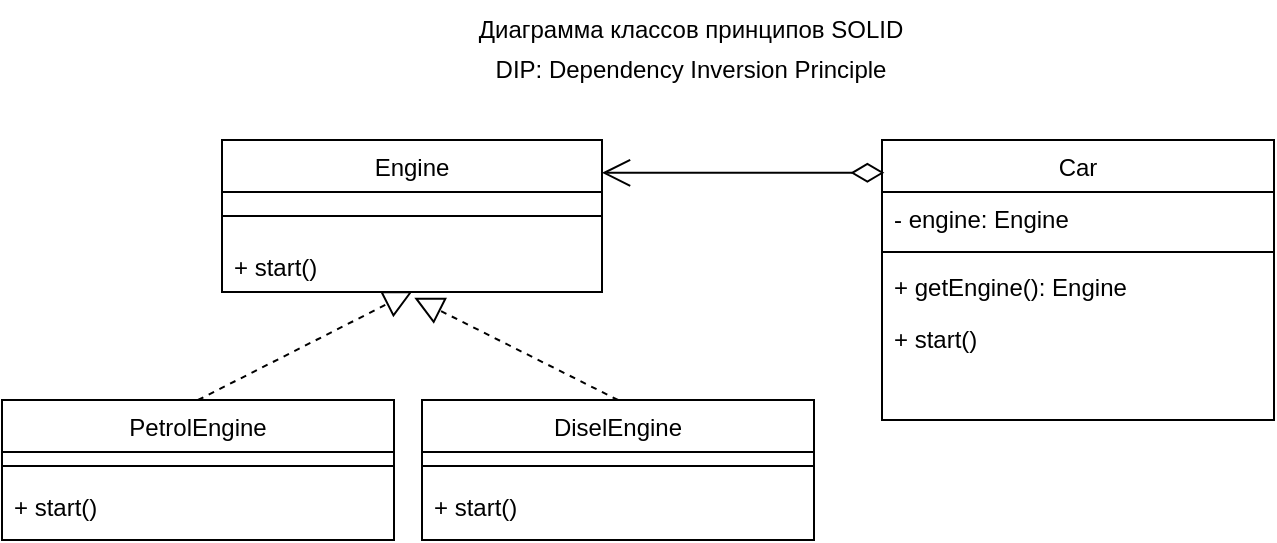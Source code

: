 <mxfile version="22.0.8" type="device">
  <diagram id="C5RBs43oDa-KdzZeNtuy" name="Page-1">
    <mxGraphModel dx="733" dy="362" grid="1" gridSize="10" guides="1" tooltips="1" connect="1" arrows="1" fold="1" page="1" pageScale="1" pageWidth="827" pageHeight="1169" math="0" shadow="0">
      <root>
        <mxCell id="WIyWlLk6GJQsqaUBKTNV-0" />
        <mxCell id="WIyWlLk6GJQsqaUBKTNV-1" parent="WIyWlLk6GJQsqaUBKTNV-0" />
        <mxCell id="zkfFHV4jXpPFQw0GAbJ--17" value="PetrolEngine" style="swimlane;fontStyle=0;align=center;verticalAlign=top;childLayout=stackLayout;horizontal=1;startSize=26;horizontalStack=0;resizeParent=1;resizeLast=0;collapsible=1;marginBottom=0;rounded=0;shadow=0;strokeWidth=1;" parent="WIyWlLk6GJQsqaUBKTNV-1" vertex="1">
          <mxGeometry x="70" y="210" width="196" height="70" as="geometry">
            <mxRectangle x="157" y="210" width="160" height="26" as="alternateBounds" />
          </mxGeometry>
        </mxCell>
        <mxCell id="zkfFHV4jXpPFQw0GAbJ--23" value="" style="line;html=1;strokeWidth=1;align=left;verticalAlign=middle;spacingTop=-1;spacingLeft=3;spacingRight=3;rotatable=0;labelPosition=right;points=[];portConstraint=eastwest;" parent="zkfFHV4jXpPFQw0GAbJ--17" vertex="1">
          <mxGeometry y="26" width="196" height="14" as="geometry" />
        </mxCell>
        <mxCell id="OcQPj7pp47gwYOmyP_Or-52" value="+ start()" style="text;align=left;verticalAlign=top;spacingLeft=4;spacingRight=4;overflow=hidden;rotatable=0;points=[[0,0.5],[1,0.5]];portConstraint=eastwest;" vertex="1" parent="zkfFHV4jXpPFQw0GAbJ--17">
          <mxGeometry y="40" width="196" height="26" as="geometry" />
        </mxCell>
        <mxCell id="OcQPj7pp47gwYOmyP_Or-1" value="Диаграмма классов принципов SOLID" style="text;html=1;align=center;verticalAlign=middle;resizable=0;points=[];autosize=1;strokeColor=none;fillColor=none;" vertex="1" parent="WIyWlLk6GJQsqaUBKTNV-1">
          <mxGeometry x="294" y="10" width="240" height="30" as="geometry" />
        </mxCell>
        <mxCell id="OcQPj7pp47gwYOmyP_Or-2" value="DIP: Dependency Inversion Principle" style="text;html=1;align=center;verticalAlign=middle;resizable=0;points=[];autosize=1;strokeColor=none;fillColor=none;" vertex="1" parent="WIyWlLk6GJQsqaUBKTNV-1">
          <mxGeometry x="304" y="30" width="220" height="30" as="geometry" />
        </mxCell>
        <mxCell id="OcQPj7pp47gwYOmyP_Or-7" value="Engine" style="swimlane;fontStyle=0;align=center;verticalAlign=top;childLayout=stackLayout;horizontal=1;startSize=26;horizontalStack=0;resizeParent=1;resizeLast=0;collapsible=1;marginBottom=0;rounded=0;shadow=0;strokeWidth=1;" vertex="1" parent="WIyWlLk6GJQsqaUBKTNV-1">
          <mxGeometry x="180" y="80" width="190" height="76" as="geometry">
            <mxRectangle x="128" y="80" width="160" height="26" as="alternateBounds" />
          </mxGeometry>
        </mxCell>
        <mxCell id="OcQPj7pp47gwYOmyP_Or-10" value="" style="line;html=1;strokeWidth=1;align=left;verticalAlign=middle;spacingTop=-1;spacingLeft=3;spacingRight=3;rotatable=0;labelPosition=right;points=[];portConstraint=eastwest;" vertex="1" parent="OcQPj7pp47gwYOmyP_Or-7">
          <mxGeometry y="26" width="190" height="24" as="geometry" />
        </mxCell>
        <mxCell id="OcQPj7pp47gwYOmyP_Or-13" value="+ start()" style="text;align=left;verticalAlign=top;spacingLeft=4;spacingRight=4;overflow=hidden;rotatable=0;points=[[0,0.5],[1,0.5]];portConstraint=eastwest;" vertex="1" parent="OcQPj7pp47gwYOmyP_Or-7">
          <mxGeometry y="50" width="190" height="26" as="geometry" />
        </mxCell>
        <mxCell id="OcQPj7pp47gwYOmyP_Or-33" value="" style="endArrow=block;dashed=1;endFill=0;endSize=12;html=1;rounded=0;exitX=0.5;exitY=0;exitDx=0;exitDy=0;entryX=0.502;entryY=0.981;entryDx=0;entryDy=0;entryPerimeter=0;" edge="1" parent="WIyWlLk6GJQsqaUBKTNV-1" source="zkfFHV4jXpPFQw0GAbJ--17" target="OcQPj7pp47gwYOmyP_Or-13">
          <mxGeometry width="160" relative="1" as="geometry">
            <mxPoint x="330" y="140" as="sourcePoint" />
            <mxPoint x="260" y="150" as="targetPoint" />
            <Array as="points" />
          </mxGeometry>
        </mxCell>
        <mxCell id="OcQPj7pp47gwYOmyP_Or-45" value="Car" style="swimlane;fontStyle=0;align=center;verticalAlign=top;childLayout=stackLayout;horizontal=1;startSize=26;horizontalStack=0;resizeParent=1;resizeLast=0;collapsible=1;marginBottom=0;rounded=0;shadow=0;strokeWidth=1;" vertex="1" parent="WIyWlLk6GJQsqaUBKTNV-1">
          <mxGeometry x="510" y="80" width="196" height="140" as="geometry">
            <mxRectangle x="157" y="210" width="160" height="26" as="alternateBounds" />
          </mxGeometry>
        </mxCell>
        <mxCell id="OcQPj7pp47gwYOmyP_Or-46" value="- engine: Engine" style="text;align=left;verticalAlign=top;spacingLeft=4;spacingRight=4;overflow=hidden;rotatable=0;points=[[0,0.5],[1,0.5]];portConstraint=eastwest;" vertex="1" parent="OcQPj7pp47gwYOmyP_Or-45">
          <mxGeometry y="26" width="196" height="26" as="geometry" />
        </mxCell>
        <mxCell id="OcQPj7pp47gwYOmyP_Or-47" value="" style="line;html=1;strokeWidth=1;align=left;verticalAlign=middle;spacingTop=-1;spacingLeft=3;spacingRight=3;rotatable=0;labelPosition=right;points=[];portConstraint=eastwest;" vertex="1" parent="OcQPj7pp47gwYOmyP_Or-45">
          <mxGeometry y="52" width="196" height="8" as="geometry" />
        </mxCell>
        <mxCell id="OcQPj7pp47gwYOmyP_Or-48" value="+ getEngine(): Engine" style="text;align=left;verticalAlign=top;spacingLeft=4;spacingRight=4;overflow=hidden;rotatable=0;points=[[0,0.5],[1,0.5]];portConstraint=eastwest;" vertex="1" parent="OcQPj7pp47gwYOmyP_Or-45">
          <mxGeometry y="60" width="196" height="26" as="geometry" />
        </mxCell>
        <mxCell id="OcQPj7pp47gwYOmyP_Or-57" value="+ start()" style="text;align=left;verticalAlign=top;spacingLeft=4;spacingRight=4;overflow=hidden;rotatable=0;points=[[0,0.5],[1,0.5]];portConstraint=eastwest;" vertex="1" parent="OcQPj7pp47gwYOmyP_Or-45">
          <mxGeometry y="86" width="196" height="26" as="geometry" />
        </mxCell>
        <mxCell id="OcQPj7pp47gwYOmyP_Or-53" value="DiselEngine" style="swimlane;fontStyle=0;align=center;verticalAlign=top;childLayout=stackLayout;horizontal=1;startSize=26;horizontalStack=0;resizeParent=1;resizeLast=0;collapsible=1;marginBottom=0;rounded=0;shadow=0;strokeWidth=1;" vertex="1" parent="WIyWlLk6GJQsqaUBKTNV-1">
          <mxGeometry x="280" y="210" width="196" height="70" as="geometry">
            <mxRectangle x="157" y="210" width="160" height="26" as="alternateBounds" />
          </mxGeometry>
        </mxCell>
        <mxCell id="OcQPj7pp47gwYOmyP_Or-54" value="" style="line;html=1;strokeWidth=1;align=left;verticalAlign=middle;spacingTop=-1;spacingLeft=3;spacingRight=3;rotatable=0;labelPosition=right;points=[];portConstraint=eastwest;" vertex="1" parent="OcQPj7pp47gwYOmyP_Or-53">
          <mxGeometry y="26" width="196" height="14" as="geometry" />
        </mxCell>
        <mxCell id="OcQPj7pp47gwYOmyP_Or-55" value="+ start()" style="text;align=left;verticalAlign=top;spacingLeft=4;spacingRight=4;overflow=hidden;rotatable=0;points=[[0,0.5],[1,0.5]];portConstraint=eastwest;" vertex="1" parent="OcQPj7pp47gwYOmyP_Or-53">
          <mxGeometry y="40" width="196" height="26" as="geometry" />
        </mxCell>
        <mxCell id="OcQPj7pp47gwYOmyP_Or-56" value="" style="endArrow=block;dashed=1;endFill=0;endSize=12;html=1;rounded=0;exitX=0.5;exitY=0;exitDx=0;exitDy=0;entryX=0.506;entryY=1.109;entryDx=0;entryDy=0;entryPerimeter=0;" edge="1" parent="WIyWlLk6GJQsqaUBKTNV-1" source="OcQPj7pp47gwYOmyP_Or-53" target="OcQPj7pp47gwYOmyP_Or-13">
          <mxGeometry width="160" relative="1" as="geometry">
            <mxPoint x="158" y="220" as="sourcePoint" />
            <mxPoint x="260" y="160" as="targetPoint" />
            <Array as="points" />
          </mxGeometry>
        </mxCell>
        <mxCell id="OcQPj7pp47gwYOmyP_Or-59" value="" style="endArrow=open;html=1;endSize=12;startArrow=diamondThin;startSize=14;startFill=0;edgeStyle=orthogonalEdgeStyle;align=left;verticalAlign=bottom;rounded=0;entryX=1;entryY=0.216;entryDx=0;entryDy=0;exitX=0.006;exitY=0.117;exitDx=0;exitDy=0;exitPerimeter=0;entryPerimeter=0;" edge="1" parent="WIyWlLk6GJQsqaUBKTNV-1" source="OcQPj7pp47gwYOmyP_Or-45" target="OcQPj7pp47gwYOmyP_Or-7">
          <mxGeometry x="-1" y="3" relative="1" as="geometry">
            <mxPoint x="480" y="118" as="sourcePoint" />
            <mxPoint x="490" y="180" as="targetPoint" />
          </mxGeometry>
        </mxCell>
      </root>
    </mxGraphModel>
  </diagram>
</mxfile>
